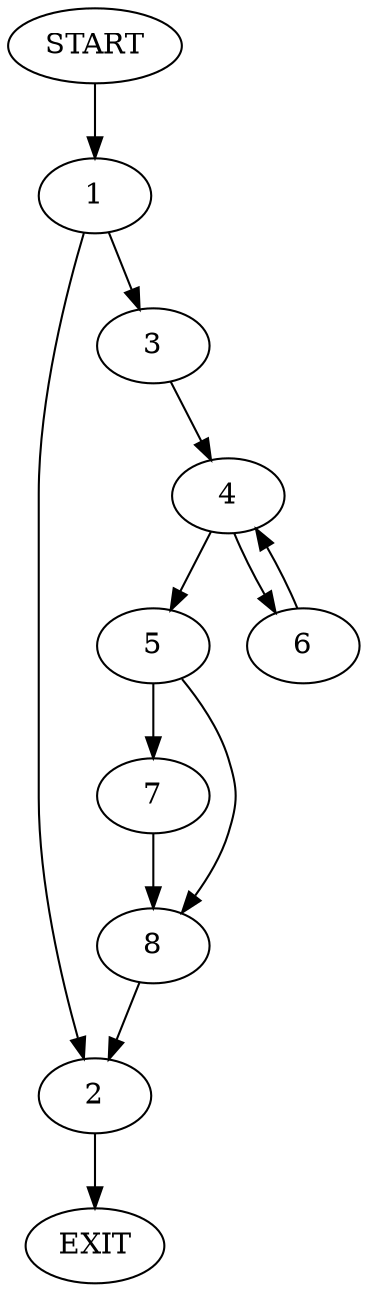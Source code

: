 digraph {
0 [label="START"];
1;
2;
3;
4;
5;
6;
7;
8;
9 [label="EXIT"];
0 -> 1;
1 -> 2;
1 -> 3;
2 -> 9;
3 -> 4;
4 -> 5;
4 -> 6;
6 -> 4;
5 -> 7;
5 -> 8;
7 -> 8;
8 -> 2;
}
